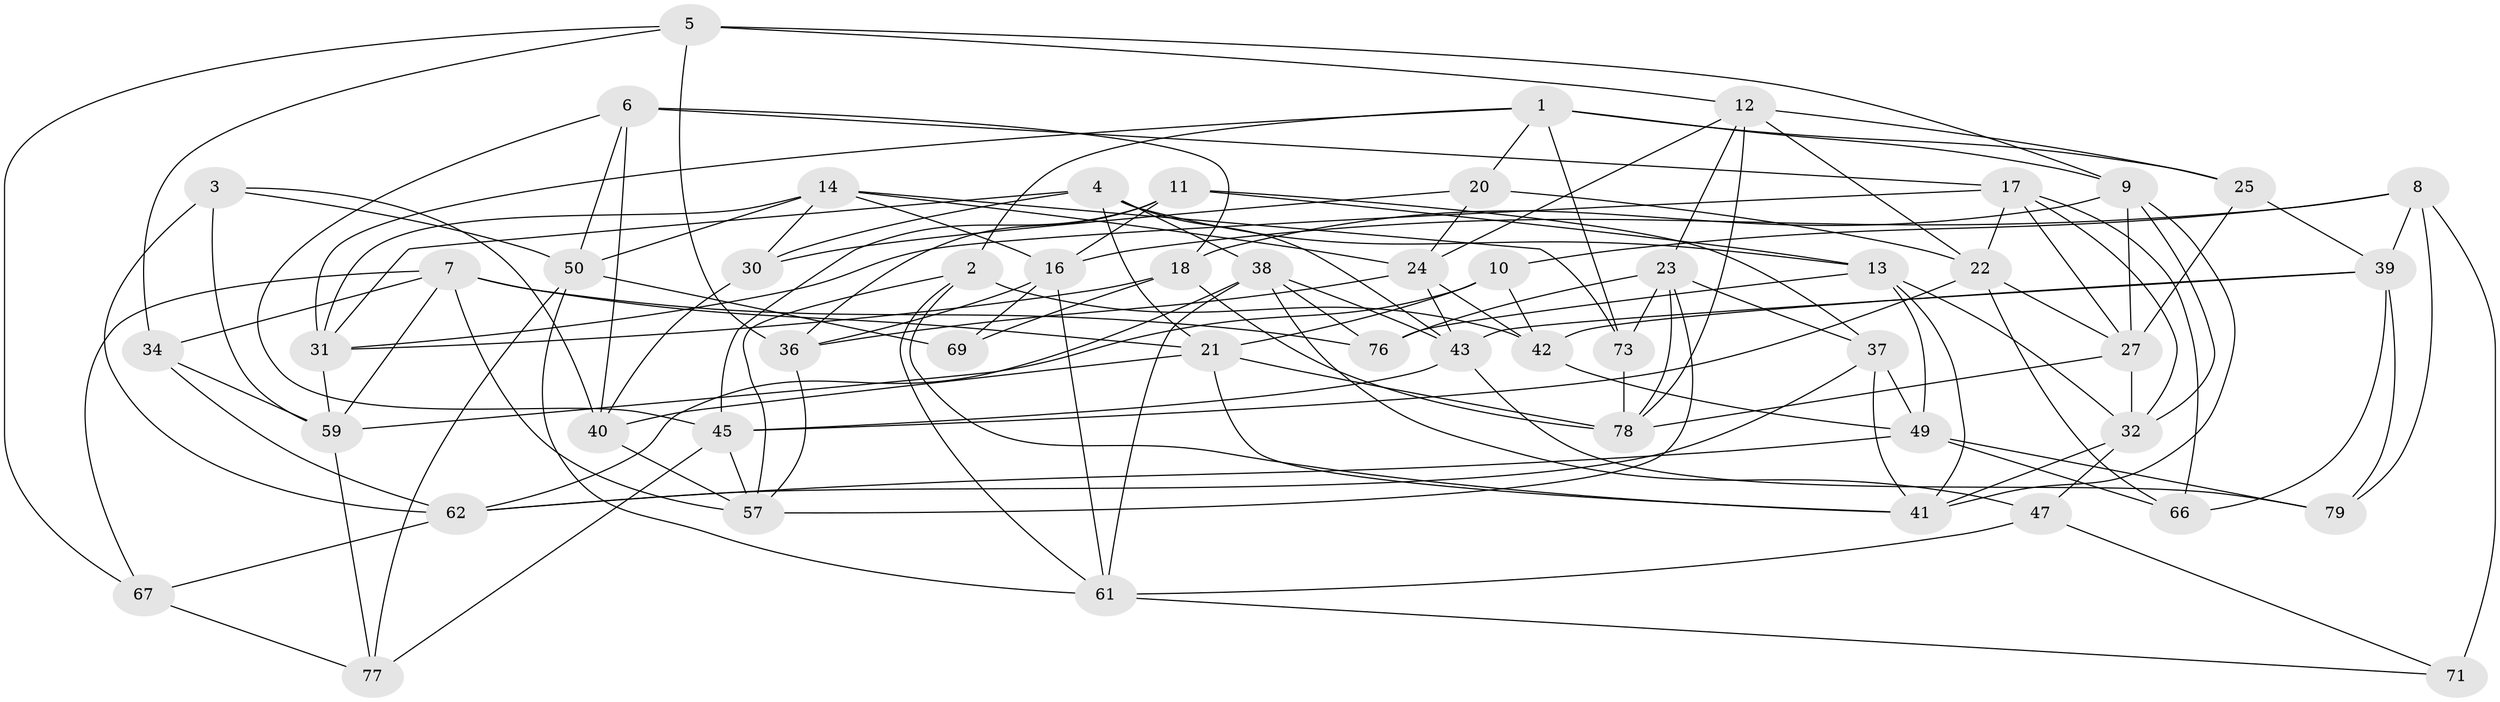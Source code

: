 // original degree distribution, {4: 1.0}
// Generated by graph-tools (version 1.1) at 2025/11/02/27/25 16:11:50]
// undirected, 53 vertices, 138 edges
graph export_dot {
graph [start="1"]
  node [color=gray90,style=filled];
  1 [super="+29"];
  2 [super="+35"];
  3;
  4 [super="+63"];
  5 [super="+68"];
  6 [super="+33"];
  7 [super="+44"];
  8 [super="+55"];
  9 [super="+19"];
  10;
  11 [super="+52"];
  12 [super="+56"];
  13 [super="+15"];
  14 [super="+74"];
  16 [super="+88"];
  17 [super="+48"];
  18 [super="+91"];
  20;
  21 [super="+65"];
  22 [super="+75"];
  23 [super="+28"];
  24 [super="+26"];
  25;
  27 [super="+86"];
  30;
  31 [super="+80"];
  32 [super="+64"];
  34;
  36 [super="+83"];
  37 [super="+54"];
  38 [super="+58"];
  39 [super="+53"];
  40 [super="+51"];
  41 [super="+87"];
  42 [super="+84"];
  43 [super="+46"];
  45 [super="+70"];
  47;
  49 [super="+82"];
  50 [super="+72"];
  57 [super="+89"];
  59 [super="+60"];
  61 [super="+81"];
  62 [super="+90"];
  66;
  67;
  69;
  71;
  73;
  76;
  77;
  78 [super="+85"];
  79;
  1 -- 25;
  1 -- 2;
  1 -- 20;
  1 -- 73;
  1 -- 31;
  1 -- 9;
  2 -- 42 [weight=2];
  2 -- 57;
  2 -- 41;
  2 -- 61;
  3 -- 59;
  3 -- 62;
  3 -- 50;
  3 -- 40;
  4 -- 30;
  4 -- 21;
  4 -- 31;
  4 -- 43;
  4 -- 13;
  4 -- 38;
  5 -- 67;
  5 -- 34;
  5 -- 36 [weight=2];
  5 -- 12;
  5 -- 9;
  6 -- 45;
  6 -- 50;
  6 -- 40 [weight=2];
  6 -- 17;
  6 -- 18;
  7 -- 21;
  7 -- 76;
  7 -- 34;
  7 -- 57;
  7 -- 67;
  7 -- 59;
  8 -- 16;
  8 -- 71 [weight=2];
  8 -- 39;
  8 -- 10;
  8 -- 79;
  9 -- 41;
  9 -- 18;
  9 -- 32;
  9 -- 27;
  10 -- 42;
  10 -- 21;
  10 -- 59;
  11 -- 37 [weight=2];
  11 -- 13;
  11 -- 36;
  11 -- 45;
  11 -- 16;
  12 -- 25;
  12 -- 22;
  12 -- 24;
  12 -- 78;
  12 -- 23;
  13 -- 76;
  13 -- 41;
  13 -- 49;
  13 -- 32;
  14 -- 73;
  14 -- 24;
  14 -- 31;
  14 -- 50;
  14 -- 30;
  14 -- 16;
  16 -- 36;
  16 -- 61;
  16 -- 69;
  17 -- 27;
  17 -- 22;
  17 -- 32;
  17 -- 66;
  17 -- 31;
  18 -- 69 [weight=2];
  18 -- 31;
  18 -- 78;
  20 -- 24;
  20 -- 30;
  20 -- 22;
  21 -- 40;
  21 -- 78;
  21 -- 41;
  22 -- 66;
  22 -- 45;
  22 -- 27;
  23 -- 37;
  23 -- 73;
  23 -- 57;
  23 -- 76;
  23 -- 78;
  24 -- 42;
  24 -- 36;
  24 -- 43;
  25 -- 27;
  25 -- 39;
  27 -- 32;
  27 -- 78;
  30 -- 40;
  31 -- 59;
  32 -- 47;
  32 -- 41;
  34 -- 62;
  34 -- 59;
  36 -- 57;
  37 -- 49;
  37 -- 62;
  37 -- 41;
  38 -- 43;
  38 -- 76;
  38 -- 47;
  38 -- 62;
  38 -- 61;
  39 -- 79;
  39 -- 66;
  39 -- 43;
  39 -- 42;
  40 -- 57;
  42 -- 49;
  43 -- 79;
  43 -- 45;
  45 -- 77;
  45 -- 57;
  47 -- 71;
  47 -- 61;
  49 -- 66;
  49 -- 62;
  49 -- 79;
  50 -- 69;
  50 -- 77;
  50 -- 61;
  59 -- 77;
  61 -- 71;
  62 -- 67;
  67 -- 77;
  73 -- 78;
}
